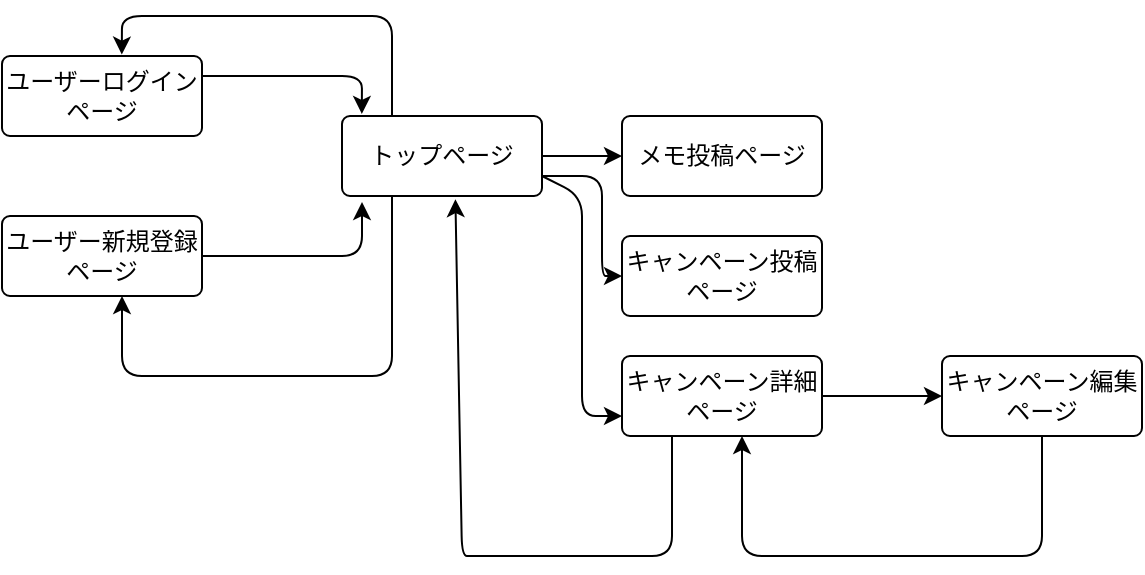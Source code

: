<mxfile>
    <diagram id="dQc-Y4g6gEdHRLjPE9ai" name="ページ1">
        <mxGraphModel dx="818" dy="490" grid="1" gridSize="10" guides="1" tooltips="1" connect="1" arrows="1" fold="1" page="1" pageScale="1" pageWidth="827" pageHeight="1169" math="0" shadow="0">
            <root>
                <mxCell id="0"/>
                <mxCell id="1" parent="0"/>
                <mxCell id="15" style="edgeStyle=none;html=1;entryX=0;entryY=0.5;entryDx=0;entryDy=0;exitX=1;exitY=0.5;exitDx=0;exitDy=0;" edge="1" parent="1" source="2" target="7">
                    <mxGeometry relative="1" as="geometry">
                        <mxPoint x="400" y="260" as="sourcePoint"/>
                    </mxGeometry>
                </mxCell>
                <mxCell id="16" style="edgeStyle=none;html=1;exitX=1;exitY=0.75;exitDx=0;exitDy=0;entryX=0;entryY=0.5;entryDx=0;entryDy=0;" edge="1" parent="1" source="2" target="8">
                    <mxGeometry relative="1" as="geometry">
                        <mxPoint x="410" y="270" as="targetPoint"/>
                        <Array as="points">
                            <mxPoint x="410" y="220"/>
                            <mxPoint x="410" y="240"/>
                            <mxPoint x="410" y="270"/>
                        </Array>
                    </mxGeometry>
                </mxCell>
                <mxCell id="29" style="edgeStyle=none;html=1;exitX=0.25;exitY=0;exitDx=0;exitDy=0;entryX=0.599;entryY=-0.018;entryDx=0;entryDy=0;entryPerimeter=0;" edge="1" parent="1" source="2" target="20">
                    <mxGeometry relative="1" as="geometry">
                        <mxPoint x="170" y="140" as="targetPoint"/>
                        <Array as="points">
                            <mxPoint x="305" y="140"/>
                            <mxPoint x="170" y="140"/>
                        </Array>
                    </mxGeometry>
                </mxCell>
                <mxCell id="30" style="edgeStyle=none;html=1;exitX=0.25;exitY=1;exitDx=0;exitDy=0;entryX=0.6;entryY=1;entryDx=0;entryDy=0;entryPerimeter=0;" edge="1" parent="1" source="2" target="21">
                    <mxGeometry relative="1" as="geometry">
                        <mxPoint x="160" y="290" as="targetPoint"/>
                        <Array as="points">
                            <mxPoint x="305" y="320"/>
                            <mxPoint x="170" y="320"/>
                        </Array>
                    </mxGeometry>
                </mxCell>
                <mxCell id="32" style="edgeStyle=none;html=1;exitX=1;exitY=0.75;exitDx=0;exitDy=0;entryX=0;entryY=0.75;entryDx=0;entryDy=0;" edge="1" parent="1" source="2" target="10">
                    <mxGeometry relative="1" as="geometry">
                        <mxPoint x="400" y="340" as="targetPoint"/>
                        <Array as="points">
                            <mxPoint x="400" y="230"/>
                            <mxPoint x="400" y="340"/>
                        </Array>
                    </mxGeometry>
                </mxCell>
                <mxCell id="2" value="トップページ" style="rounded=1;arcSize=10;whiteSpace=wrap;html=1;align=center;" vertex="1" parent="1">
                    <mxGeometry x="280" y="190" width="100" height="40" as="geometry"/>
                </mxCell>
                <mxCell id="7" value="メモ投稿ページ" style="rounded=1;arcSize=10;whiteSpace=wrap;html=1;align=center;" vertex="1" parent="1">
                    <mxGeometry x="420" y="190" width="100" height="40" as="geometry"/>
                </mxCell>
                <mxCell id="8" value="キャンペーン投稿ページ" style="rounded=1;arcSize=10;whiteSpace=wrap;html=1;align=center;" vertex="1" parent="1">
                    <mxGeometry x="420" y="250" width="100" height="40" as="geometry"/>
                </mxCell>
                <mxCell id="26" style="edgeStyle=none;html=1;exitX=1;exitY=0.5;exitDx=0;exitDy=0;entryX=0;entryY=0.5;entryDx=0;entryDy=0;" edge="1" parent="1" source="10" target="11">
                    <mxGeometry relative="1" as="geometry"/>
                </mxCell>
                <mxCell id="31" style="edgeStyle=none;html=1;exitX=0.25;exitY=1;exitDx=0;exitDy=0;entryX=0.567;entryY=1.039;entryDx=0;entryDy=0;entryPerimeter=0;" edge="1" parent="1" source="10" target="2">
                    <mxGeometry relative="1" as="geometry">
                        <mxPoint x="445.129" y="410.0" as="targetPoint"/>
                        <Array as="points">
                            <mxPoint x="445" y="410"/>
                            <mxPoint x="350" y="410"/>
                            <mxPoint x="340" y="410"/>
                        </Array>
                    </mxGeometry>
                </mxCell>
                <mxCell id="10" value="キャンペーン詳細ページ" style="rounded=1;arcSize=10;whiteSpace=wrap;html=1;align=center;" vertex="1" parent="1">
                    <mxGeometry x="420" y="310" width="100" height="40" as="geometry"/>
                </mxCell>
                <mxCell id="28" style="edgeStyle=none;html=1;exitX=0.5;exitY=1;exitDx=0;exitDy=0;" edge="1" parent="1" source="11">
                    <mxGeometry relative="1" as="geometry">
                        <mxPoint x="480" y="350" as="targetPoint"/>
                        <Array as="points">
                            <mxPoint x="630" y="410"/>
                            <mxPoint x="480" y="410"/>
                        </Array>
                    </mxGeometry>
                </mxCell>
                <mxCell id="11" value="キャンペーン編集ページ" style="rounded=1;arcSize=10;whiteSpace=wrap;html=1;align=center;" vertex="1" parent="1">
                    <mxGeometry x="580" y="310" width="100" height="40" as="geometry"/>
                </mxCell>
                <mxCell id="22" style="edgeStyle=none;html=1;exitX=1;exitY=0.25;exitDx=0;exitDy=0;entryX=0.099;entryY=-0.026;entryDx=0;entryDy=0;entryPerimeter=0;" edge="1" parent="1" source="20" target="2">
                    <mxGeometry relative="1" as="geometry">
                        <mxPoint x="294" y="190" as="targetPoint"/>
                        <Array as="points">
                            <mxPoint x="230" y="170"/>
                            <mxPoint x="290" y="170"/>
                        </Array>
                    </mxGeometry>
                </mxCell>
                <mxCell id="20" value="ユーザーログインページ" style="rounded=1;arcSize=10;whiteSpace=wrap;html=1;align=center;" vertex="1" parent="1">
                    <mxGeometry x="110" y="160" width="100" height="40" as="geometry"/>
                </mxCell>
                <mxCell id="25" style="edgeStyle=none;html=1;exitX=1;exitY=0.5;exitDx=0;exitDy=0;entryX=0.1;entryY=1.075;entryDx=0;entryDy=0;entryPerimeter=0;" edge="1" parent="1" source="21" target="2">
                    <mxGeometry relative="1" as="geometry">
                        <mxPoint x="320" y="260" as="targetPoint"/>
                        <Array as="points">
                            <mxPoint x="250" y="260"/>
                            <mxPoint x="290" y="260"/>
                        </Array>
                    </mxGeometry>
                </mxCell>
                <mxCell id="21" value="ユーザー新規登録ページ" style="rounded=1;arcSize=10;whiteSpace=wrap;html=1;align=center;" vertex="1" parent="1">
                    <mxGeometry x="110" y="240" width="100" height="40" as="geometry"/>
                </mxCell>
            </root>
        </mxGraphModel>
    </diagram>
</mxfile>